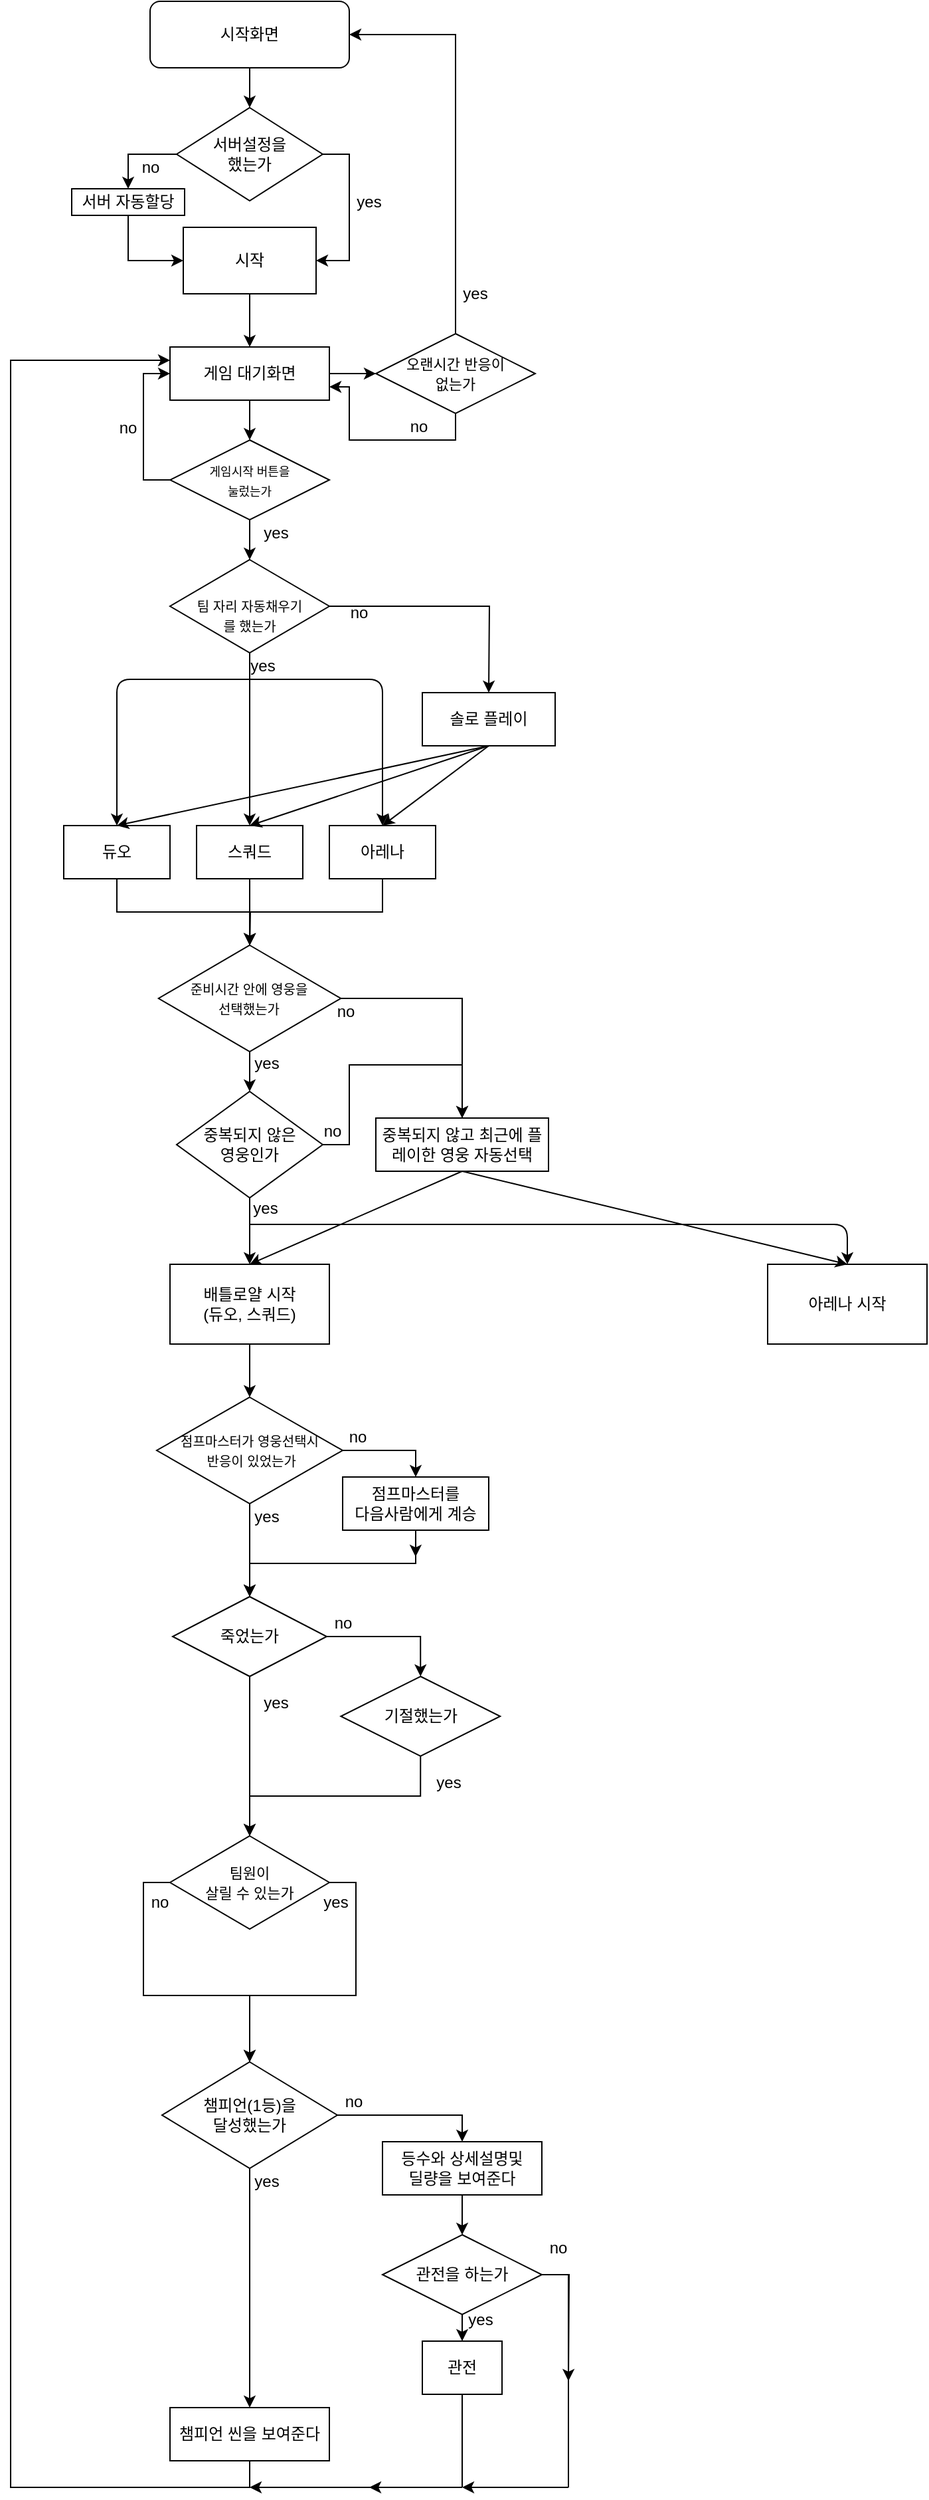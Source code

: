 <mxfile version="14.6.1" type="github">
  <diagram id="C5RBs43oDa-KdzZeNtuy" name="Page-1">
    <mxGraphModel dx="741" dy="533" grid="1" gridSize="10" guides="1" tooltips="1" connect="1" arrows="1" fold="1" page="1" pageScale="1" pageWidth="827" pageHeight="1169" math="0" shadow="0">
      <root>
        <mxCell id="WIyWlLk6GJQsqaUBKTNV-0" />
        <mxCell id="WIyWlLk6GJQsqaUBKTNV-1" parent="WIyWlLk6GJQsqaUBKTNV-0" />
        <mxCell id="Io6MquFBGqqqtSyA08U6-6" style="edgeStyle=orthogonalEdgeStyle;rounded=0;orthogonalLoop=1;jettySize=auto;html=1;exitX=0.5;exitY=1;exitDx=0;exitDy=0;entryX=0.5;entryY=0;entryDx=0;entryDy=0;" edge="1" parent="WIyWlLk6GJQsqaUBKTNV-1" source="WIyWlLk6GJQsqaUBKTNV-3" target="Io6MquFBGqqqtSyA08U6-5">
          <mxGeometry relative="1" as="geometry" />
        </mxCell>
        <mxCell id="WIyWlLk6GJQsqaUBKTNV-3" value="시작화면" style="rounded=1;whiteSpace=wrap;html=1;fontSize=12;glass=0;strokeWidth=1;shadow=0;" parent="WIyWlLk6GJQsqaUBKTNV-1" vertex="1">
          <mxGeometry x="145" y="20" width="150" height="50" as="geometry" />
        </mxCell>
        <mxCell id="Io6MquFBGqqqtSyA08U6-51" style="edgeStyle=orthogonalEdgeStyle;rounded=0;orthogonalLoop=1;jettySize=auto;html=1;exitX=1;exitY=0.5;exitDx=0;exitDy=0;entryX=1;entryY=0.5;entryDx=0;entryDy=0;" edge="1" parent="WIyWlLk6GJQsqaUBKTNV-1" source="Io6MquFBGqqqtSyA08U6-5" target="Io6MquFBGqqqtSyA08U6-49">
          <mxGeometry relative="1" as="geometry" />
        </mxCell>
        <mxCell id="Io6MquFBGqqqtSyA08U6-71" style="edgeStyle=orthogonalEdgeStyle;rounded=0;orthogonalLoop=1;jettySize=auto;html=1;exitX=0;exitY=0.5;exitDx=0;exitDy=0;entryX=0.5;entryY=0;entryDx=0;entryDy=0;" edge="1" parent="WIyWlLk6GJQsqaUBKTNV-1" source="Io6MquFBGqqqtSyA08U6-5" target="Io6MquFBGqqqtSyA08U6-70">
          <mxGeometry relative="1" as="geometry" />
        </mxCell>
        <mxCell id="Io6MquFBGqqqtSyA08U6-5" value="서버설정을 &lt;br&gt;했는가" style="rhombus;whiteSpace=wrap;html=1;" vertex="1" parent="WIyWlLk6GJQsqaUBKTNV-1">
          <mxGeometry x="165" y="100" width="110" height="70" as="geometry" />
        </mxCell>
        <mxCell id="Io6MquFBGqqqtSyA08U6-11" value="yes" style="text;html=1;strokeColor=none;fillColor=none;align=center;verticalAlign=middle;whiteSpace=wrap;rounded=0;" vertex="1" parent="WIyWlLk6GJQsqaUBKTNV-1">
          <mxGeometry x="290" y="161" width="40" height="20" as="geometry" />
        </mxCell>
        <mxCell id="Io6MquFBGqqqtSyA08U6-17" value="no" style="text;html=1;strokeColor=none;fillColor=none;align=center;verticalAlign=middle;whiteSpace=wrap;rounded=0;" vertex="1" parent="WIyWlLk6GJQsqaUBKTNV-1">
          <mxGeometry x="133" y="135" width="25" height="20" as="geometry" />
        </mxCell>
        <mxCell id="Io6MquFBGqqqtSyA08U6-30" style="edgeStyle=orthogonalEdgeStyle;rounded=0;orthogonalLoop=1;jettySize=auto;html=1;exitX=0.5;exitY=1;exitDx=0;exitDy=0;entryX=0.5;entryY=0;entryDx=0;entryDy=0;" edge="1" parent="WIyWlLk6GJQsqaUBKTNV-1" target="Io6MquFBGqqqtSyA08U6-29">
          <mxGeometry relative="1" as="geometry">
            <mxPoint x="220" y="320" as="sourcePoint" />
          </mxGeometry>
        </mxCell>
        <mxCell id="Io6MquFBGqqqtSyA08U6-39" style="edgeStyle=orthogonalEdgeStyle;rounded=0;orthogonalLoop=1;jettySize=auto;html=1;exitX=0.5;exitY=1;exitDx=0;exitDy=0;entryX=0.5;entryY=0;entryDx=0;entryDy=0;" edge="1" parent="WIyWlLk6GJQsqaUBKTNV-1" source="Io6MquFBGqqqtSyA08U6-24">
          <mxGeometry relative="1" as="geometry">
            <mxPoint x="220" y="640" as="targetPoint" />
          </mxGeometry>
        </mxCell>
        <mxCell id="Io6MquFBGqqqtSyA08U6-42" style="edgeStyle=orthogonalEdgeStyle;rounded=0;orthogonalLoop=1;jettySize=auto;html=1;exitX=1;exitY=0.5;exitDx=0;exitDy=0;entryX=0.5;entryY=0;entryDx=0;entryDy=0;" edge="1" parent="WIyWlLk6GJQsqaUBKTNV-1" source="Io6MquFBGqqqtSyA08U6-24">
          <mxGeometry relative="1" as="geometry">
            <mxPoint x="400" y="540.0" as="targetPoint" />
          </mxGeometry>
        </mxCell>
        <mxCell id="Io6MquFBGqqqtSyA08U6-24" value="&lt;div&gt;&lt;span style=&quot;font-size: 10px&quot;&gt;&lt;br&gt;&lt;/span&gt;&lt;/div&gt;&lt;div&gt;&lt;span style=&quot;font-size: 10px&quot;&gt;팀 자리 자동채우기&lt;/span&gt;&lt;/div&gt;&lt;font style=&quot;font-size: 10px&quot;&gt;를 했는가&lt;br&gt;&lt;/font&gt;" style="rhombus;whiteSpace=wrap;html=1;align=center;" vertex="1" parent="WIyWlLk6GJQsqaUBKTNV-1">
          <mxGeometry x="160" y="440" width="120" height="70" as="geometry" />
        </mxCell>
        <mxCell id="Io6MquFBGqqqtSyA08U6-31" style="edgeStyle=orthogonalEdgeStyle;rounded=0;orthogonalLoop=1;jettySize=auto;html=1;exitX=0.5;exitY=1;exitDx=0;exitDy=0;entryX=0.5;entryY=0;entryDx=0;entryDy=0;" edge="1" parent="WIyWlLk6GJQsqaUBKTNV-1" source="Io6MquFBGqqqtSyA08U6-29" target="Io6MquFBGqqqtSyA08U6-24">
          <mxGeometry relative="1" as="geometry" />
        </mxCell>
        <mxCell id="Io6MquFBGqqqtSyA08U6-61" style="edgeStyle=orthogonalEdgeStyle;rounded=0;orthogonalLoop=1;jettySize=auto;html=1;exitX=0;exitY=0.5;exitDx=0;exitDy=0;entryX=0;entryY=0.5;entryDx=0;entryDy=0;" edge="1" parent="WIyWlLk6GJQsqaUBKTNV-1" source="Io6MquFBGqqqtSyA08U6-29" target="Io6MquFBGqqqtSyA08U6-52">
          <mxGeometry relative="1" as="geometry" />
        </mxCell>
        <mxCell id="Io6MquFBGqqqtSyA08U6-29" value="&lt;font style=&quot;font-size: 9px ; line-height: 120%&quot;&gt;게임시작 버튼을&lt;br style=&quot;font-size: 9px&quot;&gt;눌렀는가&lt;/font&gt;" style="rhombus;whiteSpace=wrap;html=1;" vertex="1" parent="WIyWlLk6GJQsqaUBKTNV-1">
          <mxGeometry x="160" y="350" width="120" height="60" as="geometry" />
        </mxCell>
        <mxCell id="Io6MquFBGqqqtSyA08U6-33" value="yes" style="text;html=1;strokeColor=none;fillColor=none;align=center;verticalAlign=middle;whiteSpace=wrap;rounded=0;" vertex="1" parent="WIyWlLk6GJQsqaUBKTNV-1">
          <mxGeometry x="220" y="410" width="40" height="20" as="geometry" />
        </mxCell>
        <mxCell id="Io6MquFBGqqqtSyA08U6-34" value="no" style="text;html=1;strokeColor=none;fillColor=none;align=center;verticalAlign=middle;whiteSpace=wrap;rounded=0;" vertex="1" parent="WIyWlLk6GJQsqaUBKTNV-1">
          <mxGeometry x="116" y="331" width="25" height="20" as="geometry" />
        </mxCell>
        <mxCell id="Io6MquFBGqqqtSyA08U6-40" value="" style="endArrow=classic;html=1;entryX=0.5;entryY=0;entryDx=0;entryDy=0;" edge="1" parent="WIyWlLk6GJQsqaUBKTNV-1">
          <mxGeometry width="50" height="50" relative="1" as="geometry">
            <mxPoint x="220" y="530" as="sourcePoint" />
            <mxPoint x="120" y="640" as="targetPoint" />
            <Array as="points">
              <mxPoint x="120" y="530" />
            </Array>
          </mxGeometry>
        </mxCell>
        <mxCell id="Io6MquFBGqqqtSyA08U6-41" value="" style="endArrow=classic;html=1;entryX=0.5;entryY=0;entryDx=0;entryDy=0;" edge="1" parent="WIyWlLk6GJQsqaUBKTNV-1">
          <mxGeometry width="50" height="50" relative="1" as="geometry">
            <mxPoint x="220" y="530" as="sourcePoint" />
            <mxPoint x="320" y="640" as="targetPoint" />
            <Array as="points">
              <mxPoint x="320" y="530" />
            </Array>
          </mxGeometry>
        </mxCell>
        <mxCell id="Io6MquFBGqqqtSyA08U6-43" value="yes" style="text;html=1;strokeColor=none;fillColor=none;align=center;verticalAlign=middle;whiteSpace=wrap;rounded=0;" vertex="1" parent="WIyWlLk6GJQsqaUBKTNV-1">
          <mxGeometry x="210" y="510" width="40" height="20" as="geometry" />
        </mxCell>
        <mxCell id="Io6MquFBGqqqtSyA08U6-44" value="no" style="text;html=1;strokeColor=none;fillColor=none;align=center;verticalAlign=middle;whiteSpace=wrap;rounded=0;" vertex="1" parent="WIyWlLk6GJQsqaUBKTNV-1">
          <mxGeometry x="290" y="470" width="25" height="20" as="geometry" />
        </mxCell>
        <mxCell id="Io6MquFBGqqqtSyA08U6-53" style="edgeStyle=orthogonalEdgeStyle;rounded=0;orthogonalLoop=1;jettySize=auto;html=1;exitX=0.5;exitY=1;exitDx=0;exitDy=0;entryX=0.5;entryY=0;entryDx=0;entryDy=0;" edge="1" parent="WIyWlLk6GJQsqaUBKTNV-1" source="Io6MquFBGqqqtSyA08U6-49" target="Io6MquFBGqqqtSyA08U6-52">
          <mxGeometry relative="1" as="geometry" />
        </mxCell>
        <mxCell id="Io6MquFBGqqqtSyA08U6-49" value="시작" style="rounded=0;whiteSpace=wrap;html=1;shadow=0;sketch=0;" vertex="1" parent="WIyWlLk6GJQsqaUBKTNV-1">
          <mxGeometry x="170" y="190" width="100" height="50" as="geometry" />
        </mxCell>
        <mxCell id="Io6MquFBGqqqtSyA08U6-65" style="edgeStyle=orthogonalEdgeStyle;rounded=0;orthogonalLoop=1;jettySize=auto;html=1;exitX=1;exitY=0.5;exitDx=0;exitDy=0;entryX=0;entryY=0.5;entryDx=0;entryDy=0;" edge="1" parent="WIyWlLk6GJQsqaUBKTNV-1" source="Io6MquFBGqqqtSyA08U6-52" target="Io6MquFBGqqqtSyA08U6-63">
          <mxGeometry relative="1" as="geometry" />
        </mxCell>
        <mxCell id="Io6MquFBGqqqtSyA08U6-52" value="게임 대기화면" style="rounded=0;whiteSpace=wrap;html=1;shadow=0;sketch=0;" vertex="1" parent="WIyWlLk6GJQsqaUBKTNV-1">
          <mxGeometry x="160" y="280" width="120" height="40" as="geometry" />
        </mxCell>
        <mxCell id="Io6MquFBGqqqtSyA08U6-54" value="솔로 플레이" style="rounded=0;whiteSpace=wrap;html=1;shadow=0;sketch=0;" vertex="1" parent="WIyWlLk6GJQsqaUBKTNV-1">
          <mxGeometry x="350" y="540" width="100" height="40" as="geometry" />
        </mxCell>
        <mxCell id="Io6MquFBGqqqtSyA08U6-84" style="edgeStyle=orthogonalEdgeStyle;rounded=0;orthogonalLoop=1;jettySize=auto;html=1;exitX=0.5;exitY=1;exitDx=0;exitDy=0;entryX=0.5;entryY=0;entryDx=0;entryDy=0;" edge="1" parent="WIyWlLk6GJQsqaUBKTNV-1" source="Io6MquFBGqqqtSyA08U6-55" target="Io6MquFBGqqqtSyA08U6-73">
          <mxGeometry relative="1" as="geometry" />
        </mxCell>
        <mxCell id="Io6MquFBGqqqtSyA08U6-55" value="듀오" style="rounded=0;whiteSpace=wrap;html=1;shadow=0;sketch=0;" vertex="1" parent="WIyWlLk6GJQsqaUBKTNV-1">
          <mxGeometry x="80" y="640" width="80" height="40" as="geometry" />
        </mxCell>
        <mxCell id="Io6MquFBGqqqtSyA08U6-85" style="edgeStyle=orthogonalEdgeStyle;rounded=0;orthogonalLoop=1;jettySize=auto;html=1;exitX=0.5;exitY=1;exitDx=0;exitDy=0;" edge="1" parent="WIyWlLk6GJQsqaUBKTNV-1" source="Io6MquFBGqqqtSyA08U6-56">
          <mxGeometry relative="1" as="geometry">
            <mxPoint x="220.103" y="730" as="targetPoint" />
          </mxGeometry>
        </mxCell>
        <mxCell id="Io6MquFBGqqqtSyA08U6-56" value="스쿼드" style="rounded=0;whiteSpace=wrap;html=1;shadow=0;sketch=0;" vertex="1" parent="WIyWlLk6GJQsqaUBKTNV-1">
          <mxGeometry x="180" y="640" width="80" height="40" as="geometry" />
        </mxCell>
        <mxCell id="Io6MquFBGqqqtSyA08U6-86" style="edgeStyle=orthogonalEdgeStyle;rounded=0;orthogonalLoop=1;jettySize=auto;html=1;exitX=0.5;exitY=1;exitDx=0;exitDy=0;" edge="1" parent="WIyWlLk6GJQsqaUBKTNV-1" source="Io6MquFBGqqqtSyA08U6-57">
          <mxGeometry relative="1" as="geometry">
            <mxPoint x="220" y="730" as="targetPoint" />
          </mxGeometry>
        </mxCell>
        <mxCell id="Io6MquFBGqqqtSyA08U6-57" value="아레나" style="rounded=0;whiteSpace=wrap;html=1;shadow=0;sketch=0;" vertex="1" parent="WIyWlLk6GJQsqaUBKTNV-1">
          <mxGeometry x="280" y="640" width="80" height="40" as="geometry" />
        </mxCell>
        <mxCell id="Io6MquFBGqqqtSyA08U6-58" value="" style="endArrow=classic;html=1;exitX=0.5;exitY=1;exitDx=0;exitDy=0;entryX=0.5;entryY=0;entryDx=0;entryDy=0;" edge="1" parent="WIyWlLk6GJQsqaUBKTNV-1" source="Io6MquFBGqqqtSyA08U6-54" target="Io6MquFBGqqqtSyA08U6-55">
          <mxGeometry width="50" height="50" relative="1" as="geometry">
            <mxPoint x="340" y="600" as="sourcePoint" />
            <mxPoint x="390" y="550" as="targetPoint" />
          </mxGeometry>
        </mxCell>
        <mxCell id="Io6MquFBGqqqtSyA08U6-59" value="" style="endArrow=classic;html=1;exitX=0.5;exitY=1;exitDx=0;exitDy=0;entryX=0.5;entryY=0;entryDx=0;entryDy=0;" edge="1" parent="WIyWlLk6GJQsqaUBKTNV-1" source="Io6MquFBGqqqtSyA08U6-54" target="Io6MquFBGqqqtSyA08U6-56">
          <mxGeometry width="50" height="50" relative="1" as="geometry">
            <mxPoint x="340" y="600" as="sourcePoint" />
            <mxPoint x="390" y="550" as="targetPoint" />
          </mxGeometry>
        </mxCell>
        <mxCell id="Io6MquFBGqqqtSyA08U6-60" value="" style="endArrow=classic;html=1;entryX=0.5;entryY=0;entryDx=0;entryDy=0;" edge="1" parent="WIyWlLk6GJQsqaUBKTNV-1" target="Io6MquFBGqqqtSyA08U6-57">
          <mxGeometry width="50" height="50" relative="1" as="geometry">
            <mxPoint x="400" y="580" as="sourcePoint" />
            <mxPoint x="390" y="550" as="targetPoint" />
          </mxGeometry>
        </mxCell>
        <mxCell id="Io6MquFBGqqqtSyA08U6-66" style="edgeStyle=orthogonalEdgeStyle;rounded=0;orthogonalLoop=1;jettySize=auto;html=1;exitX=0.5;exitY=0;exitDx=0;exitDy=0;entryX=1;entryY=0.5;entryDx=0;entryDy=0;" edge="1" parent="WIyWlLk6GJQsqaUBKTNV-1" source="Io6MquFBGqqqtSyA08U6-63" target="WIyWlLk6GJQsqaUBKTNV-3">
          <mxGeometry relative="1" as="geometry" />
        </mxCell>
        <mxCell id="Io6MquFBGqqqtSyA08U6-67" style="edgeStyle=orthogonalEdgeStyle;rounded=0;orthogonalLoop=1;jettySize=auto;html=1;exitX=0.5;exitY=1;exitDx=0;exitDy=0;entryX=1;entryY=0.75;entryDx=0;entryDy=0;" edge="1" parent="WIyWlLk6GJQsqaUBKTNV-1" source="Io6MquFBGqqqtSyA08U6-63" target="Io6MquFBGqqqtSyA08U6-52">
          <mxGeometry relative="1" as="geometry" />
        </mxCell>
        <mxCell id="Io6MquFBGqqqtSyA08U6-63" value="&lt;font style=&quot;font-size: 11px&quot;&gt;오랜시간 반응이&lt;br&gt;없는가&lt;/font&gt;" style="rhombus;whiteSpace=wrap;html=1;rounded=0;shadow=0;sketch=0;" vertex="1" parent="WIyWlLk6GJQsqaUBKTNV-1">
          <mxGeometry x="315" y="270" width="120" height="60" as="geometry" />
        </mxCell>
        <mxCell id="Io6MquFBGqqqtSyA08U6-68" value="yes" style="text;html=1;strokeColor=none;fillColor=none;align=center;verticalAlign=middle;whiteSpace=wrap;rounded=0;" vertex="1" parent="WIyWlLk6GJQsqaUBKTNV-1">
          <mxGeometry x="370" y="230" width="40" height="20" as="geometry" />
        </mxCell>
        <mxCell id="Io6MquFBGqqqtSyA08U6-69" value="no" style="text;html=1;strokeColor=none;fillColor=none;align=center;verticalAlign=middle;whiteSpace=wrap;rounded=0;" vertex="1" parent="WIyWlLk6GJQsqaUBKTNV-1">
          <mxGeometry x="335" y="330" width="25" height="20" as="geometry" />
        </mxCell>
        <mxCell id="Io6MquFBGqqqtSyA08U6-72" style="edgeStyle=orthogonalEdgeStyle;rounded=0;orthogonalLoop=1;jettySize=auto;html=1;exitX=0.5;exitY=1;exitDx=0;exitDy=0;entryX=0;entryY=0.5;entryDx=0;entryDy=0;" edge="1" parent="WIyWlLk6GJQsqaUBKTNV-1" source="Io6MquFBGqqqtSyA08U6-70" target="Io6MquFBGqqqtSyA08U6-49">
          <mxGeometry relative="1" as="geometry" />
        </mxCell>
        <mxCell id="Io6MquFBGqqqtSyA08U6-70" value="서버 자동할당" style="rounded=0;whiteSpace=wrap;html=1;shadow=0;sketch=0;" vertex="1" parent="WIyWlLk6GJQsqaUBKTNV-1">
          <mxGeometry x="86" y="161" width="85" height="20" as="geometry" />
        </mxCell>
        <mxCell id="Io6MquFBGqqqtSyA08U6-87" style="edgeStyle=orthogonalEdgeStyle;rounded=0;orthogonalLoop=1;jettySize=auto;html=1;exitX=0.5;exitY=1;exitDx=0;exitDy=0;entryX=0.5;entryY=0;entryDx=0;entryDy=0;" edge="1" parent="WIyWlLk6GJQsqaUBKTNV-1" source="Io6MquFBGqqqtSyA08U6-73" target="Io6MquFBGqqqtSyA08U6-80">
          <mxGeometry relative="1" as="geometry" />
        </mxCell>
        <mxCell id="Io6MquFBGqqqtSyA08U6-95" style="edgeStyle=orthogonalEdgeStyle;rounded=0;orthogonalLoop=1;jettySize=auto;html=1;exitX=1;exitY=0.5;exitDx=0;exitDy=0;entryX=0.5;entryY=0;entryDx=0;entryDy=0;" edge="1" parent="WIyWlLk6GJQsqaUBKTNV-1" source="Io6MquFBGqqqtSyA08U6-73" target="Io6MquFBGqqqtSyA08U6-93">
          <mxGeometry relative="1" as="geometry" />
        </mxCell>
        <mxCell id="Io6MquFBGqqqtSyA08U6-73" value="&lt;font style=&quot;font-size: 10px&quot;&gt;준비시간 안에 영웅을 &lt;br style=&quot;font-size: 9px&quot;&gt;선택했는가&lt;/font&gt;" style="rhombus;whiteSpace=wrap;html=1;rounded=0;shadow=0;sketch=0;" vertex="1" parent="WIyWlLk6GJQsqaUBKTNV-1">
          <mxGeometry x="151.38" y="730" width="137.25" height="80" as="geometry" />
        </mxCell>
        <mxCell id="Io6MquFBGqqqtSyA08U6-88" style="edgeStyle=orthogonalEdgeStyle;rounded=0;orthogonalLoop=1;jettySize=auto;html=1;exitX=0.5;exitY=1;exitDx=0;exitDy=0;entryX=0.5;entryY=0;entryDx=0;entryDy=0;" edge="1" parent="WIyWlLk6GJQsqaUBKTNV-1" source="Io6MquFBGqqqtSyA08U6-80" target="Io6MquFBGqqqtSyA08U6-82">
          <mxGeometry relative="1" as="geometry" />
        </mxCell>
        <mxCell id="Io6MquFBGqqqtSyA08U6-96" style="edgeStyle=orthogonalEdgeStyle;rounded=0;orthogonalLoop=1;jettySize=auto;html=1;exitX=1;exitY=0.5;exitDx=0;exitDy=0;entryX=0.5;entryY=0;entryDx=0;entryDy=0;" edge="1" parent="WIyWlLk6GJQsqaUBKTNV-1" source="Io6MquFBGqqqtSyA08U6-80" target="Io6MquFBGqqqtSyA08U6-93">
          <mxGeometry relative="1" as="geometry" />
        </mxCell>
        <mxCell id="Io6MquFBGqqqtSyA08U6-80" value="중복되지 않은&lt;br&gt;영웅인가" style="rhombus;whiteSpace=wrap;html=1;rounded=0;shadow=0;sketch=0;" vertex="1" parent="WIyWlLk6GJQsqaUBKTNV-1">
          <mxGeometry x="165" y="840" width="110" height="80" as="geometry" />
        </mxCell>
        <mxCell id="Io6MquFBGqqqtSyA08U6-101" style="edgeStyle=orthogonalEdgeStyle;rounded=0;orthogonalLoop=1;jettySize=auto;html=1;exitX=0.5;exitY=1;exitDx=0;exitDy=0;entryX=0.5;entryY=0;entryDx=0;entryDy=0;" edge="1" parent="WIyWlLk6GJQsqaUBKTNV-1" source="Io6MquFBGqqqtSyA08U6-82" target="Io6MquFBGqqqtSyA08U6-100">
          <mxGeometry relative="1" as="geometry" />
        </mxCell>
        <mxCell id="Io6MquFBGqqqtSyA08U6-82" value="배틀로얄 시작&lt;br&gt;(듀오, 스쿼드)" style="rounded=0;whiteSpace=wrap;html=1;shadow=0;sketch=0;" vertex="1" parent="WIyWlLk6GJQsqaUBKTNV-1">
          <mxGeometry x="160" y="970" width="120" height="60" as="geometry" />
        </mxCell>
        <mxCell id="Io6MquFBGqqqtSyA08U6-83" value="아레나 시작" style="rounded=0;whiteSpace=wrap;html=1;shadow=0;sketch=0;" vertex="1" parent="WIyWlLk6GJQsqaUBKTNV-1">
          <mxGeometry x="610" y="970" width="120" height="60" as="geometry" />
        </mxCell>
        <mxCell id="Io6MquFBGqqqtSyA08U6-89" value="" style="endArrow=classic;html=1;entryX=0.5;entryY=0;entryDx=0;entryDy=0;" edge="1" parent="WIyWlLk6GJQsqaUBKTNV-1" target="Io6MquFBGqqqtSyA08U6-83">
          <mxGeometry width="50" height="50" relative="1" as="geometry">
            <mxPoint x="220" y="940" as="sourcePoint" />
            <mxPoint x="260" y="920" as="targetPoint" />
            <Array as="points">
              <mxPoint x="670" y="940" />
            </Array>
          </mxGeometry>
        </mxCell>
        <mxCell id="Io6MquFBGqqqtSyA08U6-90" value="yes" style="text;html=1;strokeColor=none;fillColor=none;align=center;verticalAlign=middle;whiteSpace=wrap;rounded=0;" vertex="1" parent="WIyWlLk6GJQsqaUBKTNV-1">
          <mxGeometry x="213" y="809" width="40" height="20" as="geometry" />
        </mxCell>
        <mxCell id="Io6MquFBGqqqtSyA08U6-91" value="no" style="text;html=1;strokeColor=none;fillColor=none;align=center;verticalAlign=middle;whiteSpace=wrap;rounded=0;" vertex="1" parent="WIyWlLk6GJQsqaUBKTNV-1">
          <mxGeometry x="280" y="770" width="25" height="20" as="geometry" />
        </mxCell>
        <mxCell id="Io6MquFBGqqqtSyA08U6-92" value="yes" style="text;html=1;strokeColor=none;fillColor=none;align=center;verticalAlign=middle;whiteSpace=wrap;rounded=0;" vertex="1" parent="WIyWlLk6GJQsqaUBKTNV-1">
          <mxGeometry x="212" y="918" width="40" height="20" as="geometry" />
        </mxCell>
        <mxCell id="Io6MquFBGqqqtSyA08U6-93" value="중복되지 않고 최근에 플레이한 영웅 자동선택" style="rounded=0;whiteSpace=wrap;html=1;shadow=0;sketch=0;" vertex="1" parent="WIyWlLk6GJQsqaUBKTNV-1">
          <mxGeometry x="315" y="860" width="130" height="40" as="geometry" />
        </mxCell>
        <mxCell id="Io6MquFBGqqqtSyA08U6-97" value="no" style="text;html=1;strokeColor=none;fillColor=none;align=center;verticalAlign=middle;whiteSpace=wrap;rounded=0;" vertex="1" parent="WIyWlLk6GJQsqaUBKTNV-1">
          <mxGeometry x="270" y="860" width="25" height="20" as="geometry" />
        </mxCell>
        <mxCell id="Io6MquFBGqqqtSyA08U6-98" value="" style="endArrow=classic;html=1;exitX=0.5;exitY=1;exitDx=0;exitDy=0;entryX=0.5;entryY=0;entryDx=0;entryDy=0;" edge="1" parent="WIyWlLk6GJQsqaUBKTNV-1" source="Io6MquFBGqqqtSyA08U6-93" target="Io6MquFBGqqqtSyA08U6-82">
          <mxGeometry width="50" height="50" relative="1" as="geometry">
            <mxPoint x="210" y="880" as="sourcePoint" />
            <mxPoint x="260" y="830" as="targetPoint" />
          </mxGeometry>
        </mxCell>
        <mxCell id="Io6MquFBGqqqtSyA08U6-99" value="" style="endArrow=classic;html=1;entryX=0.5;entryY=0;entryDx=0;entryDy=0;exitX=0.5;exitY=1;exitDx=0;exitDy=0;" edge="1" parent="WIyWlLk6GJQsqaUBKTNV-1" source="Io6MquFBGqqqtSyA08U6-93" target="Io6MquFBGqqqtSyA08U6-83">
          <mxGeometry width="50" height="50" relative="1" as="geometry">
            <mxPoint x="210" y="880" as="sourcePoint" />
            <mxPoint x="260" y="830" as="targetPoint" />
          </mxGeometry>
        </mxCell>
        <mxCell id="Io6MquFBGqqqtSyA08U6-103" style="edgeStyle=orthogonalEdgeStyle;rounded=0;orthogonalLoop=1;jettySize=auto;html=1;exitX=0.5;exitY=1;exitDx=0;exitDy=0;entryX=0.5;entryY=0;entryDx=0;entryDy=0;" edge="1" parent="WIyWlLk6GJQsqaUBKTNV-1" source="Io6MquFBGqqqtSyA08U6-100" target="Io6MquFBGqqqtSyA08U6-102">
          <mxGeometry relative="1" as="geometry" />
        </mxCell>
        <mxCell id="Io6MquFBGqqqtSyA08U6-106" style="edgeStyle=orthogonalEdgeStyle;rounded=0;orthogonalLoop=1;jettySize=auto;html=1;exitX=1;exitY=0.5;exitDx=0;exitDy=0;entryX=0.5;entryY=0;entryDx=0;entryDy=0;" edge="1" parent="WIyWlLk6GJQsqaUBKTNV-1" source="Io6MquFBGqqqtSyA08U6-100" target="Io6MquFBGqqqtSyA08U6-105">
          <mxGeometry relative="1" as="geometry" />
        </mxCell>
        <mxCell id="Io6MquFBGqqqtSyA08U6-100" value="&lt;font style=&quot;font-size: 10px&quot;&gt;점프마스터가 영웅선택시&lt;br&gt;&amp;nbsp;반응이 있었는가&lt;/font&gt;" style="rhombus;whiteSpace=wrap;html=1;rounded=0;shadow=0;sketch=0;" vertex="1" parent="WIyWlLk6GJQsqaUBKTNV-1">
          <mxGeometry x="150" y="1070" width="140" height="80" as="geometry" />
        </mxCell>
        <mxCell id="Io6MquFBGqqqtSyA08U6-114" style="edgeStyle=orthogonalEdgeStyle;rounded=0;orthogonalLoop=1;jettySize=auto;html=1;exitX=1;exitY=0.5;exitDx=0;exitDy=0;entryX=0.5;entryY=0;entryDx=0;entryDy=0;" edge="1" parent="WIyWlLk6GJQsqaUBKTNV-1" source="Io6MquFBGqqqtSyA08U6-102" target="Io6MquFBGqqqtSyA08U6-112">
          <mxGeometry relative="1" as="geometry" />
        </mxCell>
        <mxCell id="Io6MquFBGqqqtSyA08U6-132" style="edgeStyle=orthogonalEdgeStyle;rounded=0;orthogonalLoop=1;jettySize=auto;html=1;exitX=0.5;exitY=1;exitDx=0;exitDy=0;entryX=0.5;entryY=0;entryDx=0;entryDy=0;" edge="1" parent="WIyWlLk6GJQsqaUBKTNV-1" source="Io6MquFBGqqqtSyA08U6-102" target="Io6MquFBGqqqtSyA08U6-113">
          <mxGeometry relative="1" as="geometry" />
        </mxCell>
        <mxCell id="Io6MquFBGqqqtSyA08U6-102" value="죽었는가" style="rhombus;whiteSpace=wrap;html=1;rounded=0;shadow=0;sketch=0;" vertex="1" parent="WIyWlLk6GJQsqaUBKTNV-1">
          <mxGeometry x="162" y="1220" width="116" height="60" as="geometry" />
        </mxCell>
        <mxCell id="Io6MquFBGqqqtSyA08U6-104" value="yes" style="text;html=1;strokeColor=none;fillColor=none;align=center;verticalAlign=middle;whiteSpace=wrap;rounded=0;" vertex="1" parent="WIyWlLk6GJQsqaUBKTNV-1">
          <mxGeometry x="213" y="1150" width="40" height="20" as="geometry" />
        </mxCell>
        <mxCell id="Io6MquFBGqqqtSyA08U6-107" style="edgeStyle=orthogonalEdgeStyle;rounded=0;orthogonalLoop=1;jettySize=auto;html=1;exitX=0.5;exitY=1;exitDx=0;exitDy=0;entryX=0.5;entryY=0;entryDx=0;entryDy=0;" edge="1" parent="WIyWlLk6GJQsqaUBKTNV-1" source="Io6MquFBGqqqtSyA08U6-105" target="Io6MquFBGqqqtSyA08U6-102">
          <mxGeometry relative="1" as="geometry" />
        </mxCell>
        <mxCell id="Io6MquFBGqqqtSyA08U6-130" style="edgeStyle=orthogonalEdgeStyle;rounded=0;orthogonalLoop=1;jettySize=auto;html=1;exitX=0.5;exitY=1;exitDx=0;exitDy=0;" edge="1" parent="WIyWlLk6GJQsqaUBKTNV-1" source="Io6MquFBGqqqtSyA08U6-105">
          <mxGeometry relative="1" as="geometry">
            <mxPoint x="344.931" y="1190" as="targetPoint" />
          </mxGeometry>
        </mxCell>
        <mxCell id="Io6MquFBGqqqtSyA08U6-105" value="점프마스터를 &lt;br&gt;다음사람에게 계승" style="rounded=0;whiteSpace=wrap;html=1;shadow=0;sketch=0;" vertex="1" parent="WIyWlLk6GJQsqaUBKTNV-1">
          <mxGeometry x="290" y="1130" width="110" height="40" as="geometry" />
        </mxCell>
        <mxCell id="Io6MquFBGqqqtSyA08U6-148" style="edgeStyle=orthogonalEdgeStyle;rounded=0;orthogonalLoop=1;jettySize=auto;html=1;exitX=0.5;exitY=1;exitDx=0;exitDy=0;entryX=0;entryY=0.25;entryDx=0;entryDy=0;" edge="1" parent="WIyWlLk6GJQsqaUBKTNV-1" source="Io6MquFBGqqqtSyA08U6-108" target="Io6MquFBGqqqtSyA08U6-52">
          <mxGeometry relative="1" as="geometry">
            <mxPoint x="60" y="300" as="targetPoint" />
            <Array as="points">
              <mxPoint x="220" y="1890" />
              <mxPoint x="40" y="1890" />
              <mxPoint x="40" y="290" />
            </Array>
          </mxGeometry>
        </mxCell>
        <mxCell id="Io6MquFBGqqqtSyA08U6-108" value="챔피언 씬을 보여준다" style="rounded=0;whiteSpace=wrap;html=1;shadow=0;sketch=0;" vertex="1" parent="WIyWlLk6GJQsqaUBKTNV-1">
          <mxGeometry x="160" y="1830" width="120" height="40" as="geometry" />
        </mxCell>
        <mxCell id="Io6MquFBGqqqtSyA08U6-141" style="edgeStyle=orthogonalEdgeStyle;rounded=0;orthogonalLoop=1;jettySize=auto;html=1;exitX=0.5;exitY=1;exitDx=0;exitDy=0;entryX=0.5;entryY=0;entryDx=0;entryDy=0;" edge="1" parent="WIyWlLk6GJQsqaUBKTNV-1" source="Io6MquFBGqqqtSyA08U6-109" target="Io6MquFBGqqqtSyA08U6-140">
          <mxGeometry relative="1" as="geometry" />
        </mxCell>
        <mxCell id="Io6MquFBGqqqtSyA08U6-109" value="등수와 상세설명및&lt;br&gt;딜량을 보여준다" style="rounded=0;whiteSpace=wrap;html=1;shadow=0;sketch=0;" vertex="1" parent="WIyWlLk6GJQsqaUBKTNV-1">
          <mxGeometry x="320" y="1630" width="120" height="40" as="geometry" />
        </mxCell>
        <mxCell id="Io6MquFBGqqqtSyA08U6-125" style="edgeStyle=orthogonalEdgeStyle;rounded=0;orthogonalLoop=1;jettySize=auto;html=1;exitX=1;exitY=0.5;exitDx=0;exitDy=0;entryX=0.5;entryY=0;entryDx=0;entryDy=0;" edge="1" parent="WIyWlLk6GJQsqaUBKTNV-1" source="Io6MquFBGqqqtSyA08U6-110" target="Io6MquFBGqqqtSyA08U6-109">
          <mxGeometry relative="1" as="geometry" />
        </mxCell>
        <mxCell id="Io6MquFBGqqqtSyA08U6-139" style="edgeStyle=orthogonalEdgeStyle;rounded=0;orthogonalLoop=1;jettySize=auto;html=1;exitX=0.5;exitY=1;exitDx=0;exitDy=0;entryX=0.5;entryY=0;entryDx=0;entryDy=0;" edge="1" parent="WIyWlLk6GJQsqaUBKTNV-1" source="Io6MquFBGqqqtSyA08U6-110" target="Io6MquFBGqqqtSyA08U6-108">
          <mxGeometry relative="1" as="geometry" />
        </mxCell>
        <mxCell id="Io6MquFBGqqqtSyA08U6-110" value="챔피언(1등)을 &lt;br&gt;달성했는가" style="rhombus;whiteSpace=wrap;html=1;rounded=0;shadow=0;sketch=0;" vertex="1" parent="WIyWlLk6GJQsqaUBKTNV-1">
          <mxGeometry x="154" y="1570" width="132" height="80" as="geometry" />
        </mxCell>
        <mxCell id="Io6MquFBGqqqtSyA08U6-119" style="edgeStyle=orthogonalEdgeStyle;rounded=0;orthogonalLoop=1;jettySize=auto;html=1;exitX=0.5;exitY=1;exitDx=0;exitDy=0;entryX=0.5;entryY=0;entryDx=0;entryDy=0;" edge="1" parent="WIyWlLk6GJQsqaUBKTNV-1" source="Io6MquFBGqqqtSyA08U6-112" target="Io6MquFBGqqqtSyA08U6-113">
          <mxGeometry relative="1" as="geometry" />
        </mxCell>
        <mxCell id="Io6MquFBGqqqtSyA08U6-112" value="기절했는가" style="rhombus;whiteSpace=wrap;html=1;rounded=0;shadow=0;sketch=0;" vertex="1" parent="WIyWlLk6GJQsqaUBKTNV-1">
          <mxGeometry x="288.63" y="1280" width="120" height="60" as="geometry" />
        </mxCell>
        <mxCell id="Io6MquFBGqqqtSyA08U6-134" style="edgeStyle=orthogonalEdgeStyle;rounded=0;orthogonalLoop=1;jettySize=auto;html=1;exitX=1;exitY=0.5;exitDx=0;exitDy=0;entryX=0.5;entryY=0;entryDx=0;entryDy=0;" edge="1" parent="WIyWlLk6GJQsqaUBKTNV-1" source="Io6MquFBGqqqtSyA08U6-113" target="Io6MquFBGqqqtSyA08U6-110">
          <mxGeometry relative="1" as="geometry">
            <Array as="points">
              <mxPoint x="300" y="1435" />
              <mxPoint x="300" y="1520" />
              <mxPoint x="220" y="1520" />
            </Array>
          </mxGeometry>
        </mxCell>
        <mxCell id="Io6MquFBGqqqtSyA08U6-136" style="edgeStyle=orthogonalEdgeStyle;rounded=0;orthogonalLoop=1;jettySize=auto;html=1;exitX=0;exitY=0.5;exitDx=0;exitDy=0;entryX=0.5;entryY=0;entryDx=0;entryDy=0;" edge="1" parent="WIyWlLk6GJQsqaUBKTNV-1" source="Io6MquFBGqqqtSyA08U6-113" target="Io6MquFBGqqqtSyA08U6-110">
          <mxGeometry relative="1" as="geometry" />
        </mxCell>
        <mxCell id="Io6MquFBGqqqtSyA08U6-113" value="&lt;font style=&quot;font-size: 11px&quot;&gt;팀원이 &lt;br&gt;살릴 수 있는가&lt;/font&gt;" style="rhombus;whiteSpace=wrap;html=1;rounded=0;shadow=0;sketch=0;" vertex="1" parent="WIyWlLk6GJQsqaUBKTNV-1">
          <mxGeometry x="160" y="1400" width="120" height="70" as="geometry" />
        </mxCell>
        <mxCell id="Io6MquFBGqqqtSyA08U6-116" value="yes" style="text;html=1;strokeColor=none;fillColor=none;align=center;verticalAlign=middle;whiteSpace=wrap;rounded=0;" vertex="1" parent="WIyWlLk6GJQsqaUBKTNV-1">
          <mxGeometry x="220" y="1290" width="40" height="20" as="geometry" />
        </mxCell>
        <mxCell id="Io6MquFBGqqqtSyA08U6-117" value="no" style="text;html=1;strokeColor=none;fillColor=none;align=center;verticalAlign=middle;whiteSpace=wrap;rounded=0;" vertex="1" parent="WIyWlLk6GJQsqaUBKTNV-1">
          <mxGeometry x="288.63" y="1090" width="25" height="20" as="geometry" />
        </mxCell>
        <mxCell id="Io6MquFBGqqqtSyA08U6-118" value="no" style="text;html=1;strokeColor=none;fillColor=none;align=center;verticalAlign=middle;whiteSpace=wrap;rounded=0;" vertex="1" parent="WIyWlLk6GJQsqaUBKTNV-1">
          <mxGeometry x="278" y="1230" width="25" height="20" as="geometry" />
        </mxCell>
        <mxCell id="Io6MquFBGqqqtSyA08U6-120" value="yes" style="text;html=1;strokeColor=none;fillColor=none;align=center;verticalAlign=middle;whiteSpace=wrap;rounded=0;" vertex="1" parent="WIyWlLk6GJQsqaUBKTNV-1">
          <mxGeometry x="350" y="1350" width="40" height="20" as="geometry" />
        </mxCell>
        <mxCell id="Io6MquFBGqqqtSyA08U6-137" value="yes" style="text;html=1;strokeColor=none;fillColor=none;align=center;verticalAlign=middle;whiteSpace=wrap;rounded=0;" vertex="1" parent="WIyWlLk6GJQsqaUBKTNV-1">
          <mxGeometry x="265" y="1440" width="40" height="20" as="geometry" />
        </mxCell>
        <mxCell id="Io6MquFBGqqqtSyA08U6-138" value="no" style="text;html=1;strokeColor=none;fillColor=none;align=center;verticalAlign=middle;whiteSpace=wrap;rounded=0;" vertex="1" parent="WIyWlLk6GJQsqaUBKTNV-1">
          <mxGeometry x="140" y="1440" width="25" height="20" as="geometry" />
        </mxCell>
        <mxCell id="Io6MquFBGqqqtSyA08U6-143" style="edgeStyle=orthogonalEdgeStyle;rounded=0;orthogonalLoop=1;jettySize=auto;html=1;exitX=0.5;exitY=1;exitDx=0;exitDy=0;entryX=0.5;entryY=0;entryDx=0;entryDy=0;" edge="1" parent="WIyWlLk6GJQsqaUBKTNV-1" source="Io6MquFBGqqqtSyA08U6-140" target="Io6MquFBGqqqtSyA08U6-142">
          <mxGeometry relative="1" as="geometry" />
        </mxCell>
        <mxCell id="Io6MquFBGqqqtSyA08U6-159" style="edgeStyle=orthogonalEdgeStyle;rounded=0;orthogonalLoop=1;jettySize=auto;html=1;exitX=1;exitY=0.5;exitDx=0;exitDy=0;" edge="1" parent="WIyWlLk6GJQsqaUBKTNV-1" source="Io6MquFBGqqqtSyA08U6-140">
          <mxGeometry relative="1" as="geometry">
            <mxPoint x="460" y="1810" as="targetPoint" />
          </mxGeometry>
        </mxCell>
        <mxCell id="Io6MquFBGqqqtSyA08U6-140" value="관전을 하는가" style="rhombus;whiteSpace=wrap;html=1;rounded=0;shadow=0;sketch=0;" vertex="1" parent="WIyWlLk6GJQsqaUBKTNV-1">
          <mxGeometry x="320" y="1700" width="120" height="60" as="geometry" />
        </mxCell>
        <mxCell id="Io6MquFBGqqqtSyA08U6-142" value="관전" style="rounded=0;whiteSpace=wrap;html=1;shadow=0;sketch=0;" vertex="1" parent="WIyWlLk6GJQsqaUBKTNV-1">
          <mxGeometry x="350" y="1780" width="60" height="40" as="geometry" />
        </mxCell>
        <mxCell id="Io6MquFBGqqqtSyA08U6-144" value="yes" style="text;html=1;strokeColor=none;fillColor=none;align=center;verticalAlign=middle;whiteSpace=wrap;rounded=0;" vertex="1" parent="WIyWlLk6GJQsqaUBKTNV-1">
          <mxGeometry x="213" y="1650" width="40" height="20" as="geometry" />
        </mxCell>
        <mxCell id="Io6MquFBGqqqtSyA08U6-145" value="yes" style="text;html=1;strokeColor=none;fillColor=none;align=center;verticalAlign=middle;whiteSpace=wrap;rounded=0;" vertex="1" parent="WIyWlLk6GJQsqaUBKTNV-1">
          <mxGeometry x="374" y="1754" width="40" height="20" as="geometry" />
        </mxCell>
        <mxCell id="Io6MquFBGqqqtSyA08U6-146" value="no" style="text;html=1;strokeColor=none;fillColor=none;align=center;verticalAlign=middle;whiteSpace=wrap;rounded=0;" vertex="1" parent="WIyWlLk6GJQsqaUBKTNV-1">
          <mxGeometry x="286" y="1590" width="25" height="20" as="geometry" />
        </mxCell>
        <mxCell id="Io6MquFBGqqqtSyA08U6-147" value="no" style="text;html=1;strokeColor=none;fillColor=none;align=center;verticalAlign=middle;whiteSpace=wrap;rounded=0;" vertex="1" parent="WIyWlLk6GJQsqaUBKTNV-1">
          <mxGeometry x="440" y="1700" width="25" height="20" as="geometry" />
        </mxCell>
        <mxCell id="Io6MquFBGqqqtSyA08U6-154" value="" style="endArrow=none;html=1;entryX=0.5;entryY=1;entryDx=0;entryDy=0;" edge="1" parent="WIyWlLk6GJQsqaUBKTNV-1" target="Io6MquFBGqqqtSyA08U6-142">
          <mxGeometry width="50" height="50" relative="1" as="geometry">
            <mxPoint x="380" y="1890" as="sourcePoint" />
            <mxPoint x="280" y="1650" as="targetPoint" />
          </mxGeometry>
        </mxCell>
        <mxCell id="Io6MquFBGqqqtSyA08U6-155" value="" style="endArrow=classic;html=1;" edge="1" parent="WIyWlLk6GJQsqaUBKTNV-1">
          <mxGeometry width="50" height="50" relative="1" as="geometry">
            <mxPoint x="380" y="1890" as="sourcePoint" />
            <mxPoint x="220" y="1890" as="targetPoint" />
          </mxGeometry>
        </mxCell>
        <mxCell id="Io6MquFBGqqqtSyA08U6-156" value="" style="endArrow=classic;html=1;" edge="1" parent="WIyWlLk6GJQsqaUBKTNV-1">
          <mxGeometry width="50" height="50" relative="1" as="geometry">
            <mxPoint x="380" y="1890" as="sourcePoint" />
            <mxPoint x="310" y="1890" as="targetPoint" />
          </mxGeometry>
        </mxCell>
        <mxCell id="Io6MquFBGqqqtSyA08U6-158" value="" style="endArrow=classic;html=1;" edge="1" parent="WIyWlLk6GJQsqaUBKTNV-1">
          <mxGeometry width="50" height="50" relative="1" as="geometry">
            <mxPoint x="460" y="1890" as="sourcePoint" />
            <mxPoint x="380" y="1890" as="targetPoint" />
          </mxGeometry>
        </mxCell>
        <mxCell id="Io6MquFBGqqqtSyA08U6-160" value="" style="endArrow=none;html=1;" edge="1" parent="WIyWlLk6GJQsqaUBKTNV-1">
          <mxGeometry width="50" height="50" relative="1" as="geometry">
            <mxPoint x="460" y="1890" as="sourcePoint" />
            <mxPoint x="460" y="1730" as="targetPoint" />
          </mxGeometry>
        </mxCell>
      </root>
    </mxGraphModel>
  </diagram>
</mxfile>
